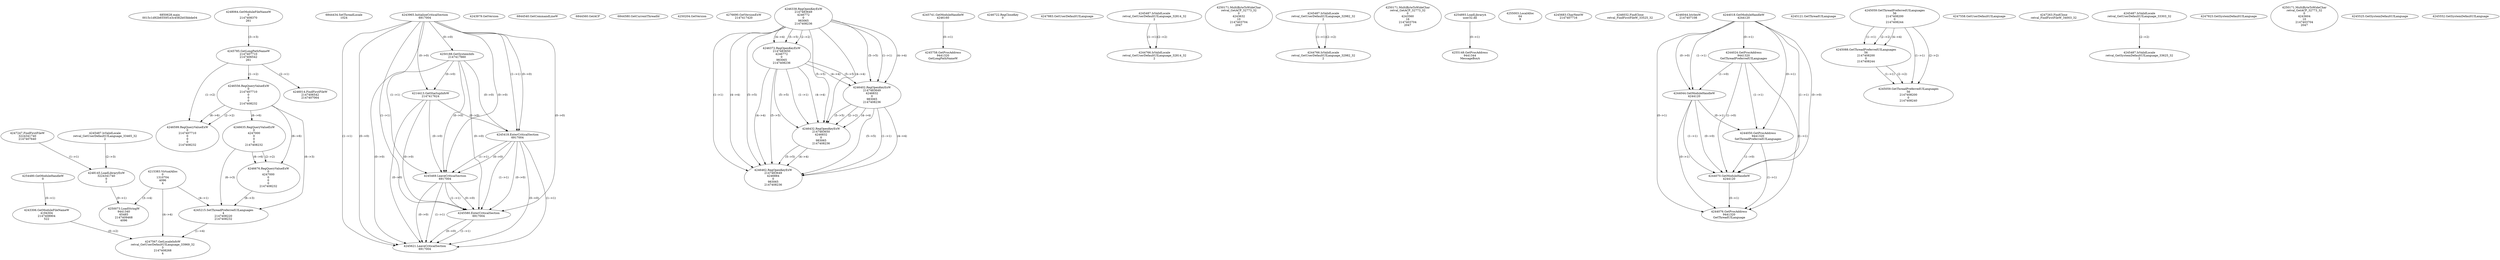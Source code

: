 // Global SCDG with merge call
digraph {
	0 [label="6850628.main
0015c1d92b6550f1e3c4582b03bbde04"]
	1 [label="4254480.GetModuleHandleW
0"]
	2 [label="6844434.SetThreadLocale
1024"]
	3 [label="4243965.InitializeCriticalSection
6917004"]
	4 [label="4243979.GetVersion
"]
	5 [label="4250188.GetSystemInfo
2147417660"]
	3 -> 5 [label="(0-->0)"]
	6 [label="6844540.GetCommandLineW
"]
	7 [label="4214413.GetStartupInfoW
2147417624"]
	3 -> 7 [label="(0-->0)"]
	5 -> 7 [label="(0-->0)"]
	8 [label="6844560.GetACP
"]
	9 [label="6844580.GetCurrentThreadId
"]
	10 [label="4250204.GetVersion
"]
	11 [label="4276690.GetVersionExW
2147417420"]
	12 [label="4243306.GetModuleFileNameW
4194304
2147408904
522"]
	1 -> 12 [label="(0-->1)"]
	13 [label="4248064.GetModuleFileNameW
0
2147408370
261"]
	14 [label="4215383.VirtualAlloc
0
1310704
4096
4"]
	15 [label="4246338.RegOpenKeyExW
2147483649
4246772
0
983065
2147408236"]
	16 [label="4245741.GetModuleHandleW
4246160"]
	17 [label="4245758.GetProcAddress
9441320
GetLongPathNameW"]
	16 -> 17 [label="(0-->1)"]
	18 [label="4245785.GetLongPathNameW
2147407710
2147406542
261"]
	13 -> 18 [label="(3-->3)"]
	19 [label="4246556.RegQueryValueExW
0
2147407710
0
0
0
2147408232"]
	18 -> 19 [label="(1-->2)"]
	20 [label="4246635.RegQueryValueExW
0
4247000
0
0
0
2147408232"]
	19 -> 20 [label="(6-->6)"]
	21 [label="4246722.RegCloseKey
0"]
	22 [label="4247883.GetUserDefaultUILanguage
"]
	23 [label="4245418.EnterCriticalSection
6917004"]
	3 -> 23 [label="(1-->1)"]
	3 -> 23 [label="(0-->0)"]
	5 -> 23 [label="(0-->0)"]
	7 -> 23 [label="(0-->0)"]
	24 [label="4245469.LeaveCriticalSection
6917004"]
	3 -> 24 [label="(1-->1)"]
	23 -> 24 [label="(1-->1)"]
	3 -> 24 [label="(0-->0)"]
	5 -> 24 [label="(0-->0)"]
	7 -> 24 [label="(0-->0)"]
	23 -> 24 [label="(0-->0)"]
	25 [label="4245487.IsValidLocale
retval_GetUserDefaultUILanguage_32814_32
2"]
	26 [label="4250171.MultiByteToWideChar
retval_GetACP_32773_32
0
4243632
10
2147403704
2047"]
	27 [label="4246372.RegOpenKeyExW
2147483650
4246772
0
983065
2147408236"]
	15 -> 27 [label="(2-->2)"]
	15 -> 27 [label="(4-->4)"]
	15 -> 27 [label="(5-->5)"]
	28 [label="4246599.RegQueryValueExW
0
2147407710
0
0
0
2147408232"]
	18 -> 28 [label="(1-->2)"]
	19 -> 28 [label="(2-->2)"]
	19 -> 28 [label="(6-->6)"]
	29 [label="4245487.IsValidLocale
retval_GetUserDefaultUILanguage_32982_32
2"]
	30 [label="4250171.MultiByteToWideChar
retval_GetACP_32773_32
0
4243560
16
2147403704
2047"]
	31 [label="4254893.LoadLibraryA
user32.dll"]
	32 [label="4255003.LocalAlloc
64
8"]
	33 [label="4255148.GetProcAddress
9441344
MessageBoxA"]
	31 -> 33 [label="(0-->1)"]
	34 [label="4246402.RegOpenKeyExW
2147483649
4246832
0
983065
2147408236"]
	15 -> 34 [label="(1-->1)"]
	15 -> 34 [label="(4-->4)"]
	27 -> 34 [label="(4-->4)"]
	15 -> 34 [label="(5-->5)"]
	27 -> 34 [label="(5-->5)"]
	35 [label="4246432.RegOpenKeyExW
2147483650
4246832
0
983065
2147408236"]
	27 -> 35 [label="(1-->1)"]
	34 -> 35 [label="(2-->2)"]
	15 -> 35 [label="(4-->4)"]
	27 -> 35 [label="(4-->4)"]
	34 -> 35 [label="(4-->4)"]
	15 -> 35 [label="(5-->5)"]
	27 -> 35 [label="(5-->5)"]
	34 -> 35 [label="(5-->5)"]
	36 [label="4246462.RegOpenKeyExW
2147483649
4246884
0
983065
2147408236"]
	15 -> 36 [label="(1-->1)"]
	34 -> 36 [label="(1-->1)"]
	15 -> 36 [label="(4-->4)"]
	27 -> 36 [label="(4-->4)"]
	34 -> 36 [label="(4-->4)"]
	35 -> 36 [label="(4-->4)"]
	15 -> 36 [label="(5-->5)"]
	27 -> 36 [label="(5-->5)"]
	34 -> 36 [label="(5-->5)"]
	35 -> 36 [label="(5-->5)"]
	37 [label="4245683.CharNextW
2147407716"]
	38 [label="4246014.FindFirstFileW
2147406542
2147407064"]
	18 -> 38 [label="(2-->1)"]
	39 [label="4246032.FindClose
retval_FindFirstFileW_33525_32"]
	40 [label="4246044.lstrlenW
2147407108"]
	41 [label="4244018.GetModuleHandleW
4244120"]
	42 [label="4244024.GetProcAddress
9441320
GetThreadPreferredUILanguages"]
	41 -> 42 [label="(0-->1)"]
	43 [label="4244044.GetModuleHandleW
4244120"]
	41 -> 43 [label="(1-->1)"]
	41 -> 43 [label="(0-->0)"]
	42 -> 43 [label="(1-->0)"]
	44 [label="4244050.GetProcAddress
9441320
SetThreadPreferredUILanguages"]
	41 -> 44 [label="(0-->1)"]
	42 -> 44 [label="(1-->1)"]
	43 -> 44 [label="(0-->1)"]
	45 [label="4244070.GetModuleHandleW
4244120"]
	41 -> 45 [label="(1-->1)"]
	43 -> 45 [label="(1-->1)"]
	41 -> 45 [label="(0-->0)"]
	42 -> 45 [label="(1-->0)"]
	43 -> 45 [label="(0-->0)"]
	44 -> 45 [label="(1-->0)"]
	46 [label="4244076.GetProcAddress
9441320
GetThreadUILanguage"]
	41 -> 46 [label="(0-->1)"]
	42 -> 46 [label="(1-->1)"]
	43 -> 46 [label="(0-->1)"]
	44 -> 46 [label="(1-->1)"]
	45 -> 46 [label="(0-->1)"]
	47 [label="4246676.RegQueryValueExW
0
4247000
0
0
0
2147408232"]
	20 -> 47 [label="(2-->2)"]
	19 -> 47 [label="(6-->6)"]
	20 -> 47 [label="(6-->6)"]
	48 [label="4245487.IsValidLocale
retval_GetUserDefaultUILanguage_33465_32
2"]
	49 [label="4245121.GetThreadUILanguage
"]
	50 [label="4245059.GetThreadPreferredUILanguages
56
2147408200
0
2147408244"]
	51 [label="4245088.GetThreadPreferredUILanguages
56
2147408200
0
2147408244"]
	50 -> 51 [label="(1-->1)"]
	50 -> 51 [label="(2-->2)"]
	50 -> 51 [label="(4-->4)"]
	52 [label="4245215.SetThreadPreferredUILanguages
4
2147408220
2147408232"]
	14 -> 52 [label="(4-->1)"]
	19 -> 52 [label="(6-->3)"]
	20 -> 52 [label="(6-->3)"]
	47 -> 52 [label="(6-->3)"]
	53 [label="4245059.GetThreadPreferredUILanguages
56
2147408200
0
2147408240"]
	50 -> 53 [label="(1-->1)"]
	51 -> 53 [label="(1-->1)"]
	50 -> 53 [label="(2-->2)"]
	51 -> 53 [label="(2-->2)"]
	54 [label="4245580.EnterCriticalSection
6917004"]
	3 -> 54 [label="(1-->1)"]
	23 -> 54 [label="(1-->1)"]
	24 -> 54 [label="(1-->1)"]
	3 -> 54 [label="(0-->0)"]
	5 -> 54 [label="(0-->0)"]
	7 -> 54 [label="(0-->0)"]
	23 -> 54 [label="(0-->0)"]
	24 -> 54 [label="(0-->0)"]
	55 [label="4245621.LeaveCriticalSection
6917004"]
	3 -> 55 [label="(1-->1)"]
	23 -> 55 [label="(1-->1)"]
	24 -> 55 [label="(1-->1)"]
	54 -> 55 [label="(1-->1)"]
	3 -> 55 [label="(0-->0)"]
	5 -> 55 [label="(0-->0)"]
	7 -> 55 [label="(0-->0)"]
	23 -> 55 [label="(0-->0)"]
	24 -> 55 [label="(0-->0)"]
	54 -> 55 [label="(0-->0)"]
	56 [label="4247558.GetUserDefaultUILanguage
"]
	57 [label="4247567.GetLocaleInfoW
retval_GetUserDefaultUILanguage_33969_32
3
2147408268
4"]
	12 -> 57 [label="(0-->2)"]
	14 -> 57 [label="(4-->4)"]
	52 -> 57 [label="(1-->4)"]
	58 [label="4247247.FindFirstFileW
3224341740
2147407640"]
	59 [label="4247263.FindClose
retval_FindFirstFileW_34003_32"]
	60 [label="4248145.LoadLibraryExW
3224341740
0
2"]
	58 -> 60 [label="(1-->1)"]
	48 -> 60 [label="(2-->3)"]
	61 [label="4250073.LoadStringW
9441340
65485
2147409468
4096"]
	60 -> 61 [label="(0-->1)"]
	14 -> 61 [label="(3-->4)"]
	62 [label="4245487.IsValidLocale
retval_GetUserDefaultUILanguage_33303_32
2"]
	63 [label="4247923.GetSystemDefaultUILanguage
"]
	64 [label="4245487.IsValidLocale
retval_GetSystemDefaultUILanguage_33625_32
2"]
	62 -> 64 [label="(2-->2)"]
	65 [label="4250171.MultiByteToWideChar
retval_GetACP_32773_32
0
4243604
10
2147403704
2047"]
	66 [label="4244766.IsValidLocale
retval_GetUserDefaultUILanguage_32814_32
2"]
	25 -> 66 [label="(1-->1)"]
	25 -> 66 [label="(2-->2)"]
	67 [label="4245525.GetSystemDefaultUILanguage
"]
	68 [label="4245552.GetSystemDefaultUILanguage
"]
	69 [label="4244766.IsValidLocale
retval_GetUserDefaultUILanguage_32982_32
2"]
	29 -> 69 [label="(1-->1)"]
	29 -> 69 [label="(2-->2)"]
}
